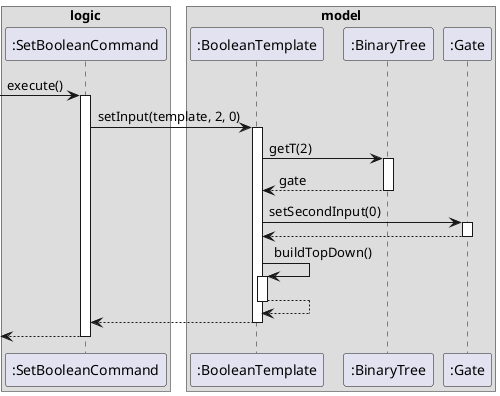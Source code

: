 @startuml

box logic
participant ":SetBooleanCommand" as Set
end box

box model
participant ":BooleanTemplate" as Bool
participant ":BinaryTree" as BT
participant ":Gate" as Gate
end box

[-> Set : execute()
activate Set

Set -> Bool : setInput(template, 2, 0)
activate Bool

Bool -> BT : getT(2)
activate BT

BT --> Bool : gate
deactivate BT

Bool -> Gate : setSecondInput(0)
activate Gate

Gate --> Bool
deactivate Gate

Bool -> Bool : buildTopDown()
activate Bool

Bool --> Bool
deactivate Bool

Bool --> Set
deactivate Bool

[<-- Set
deactivate Set
@enduml